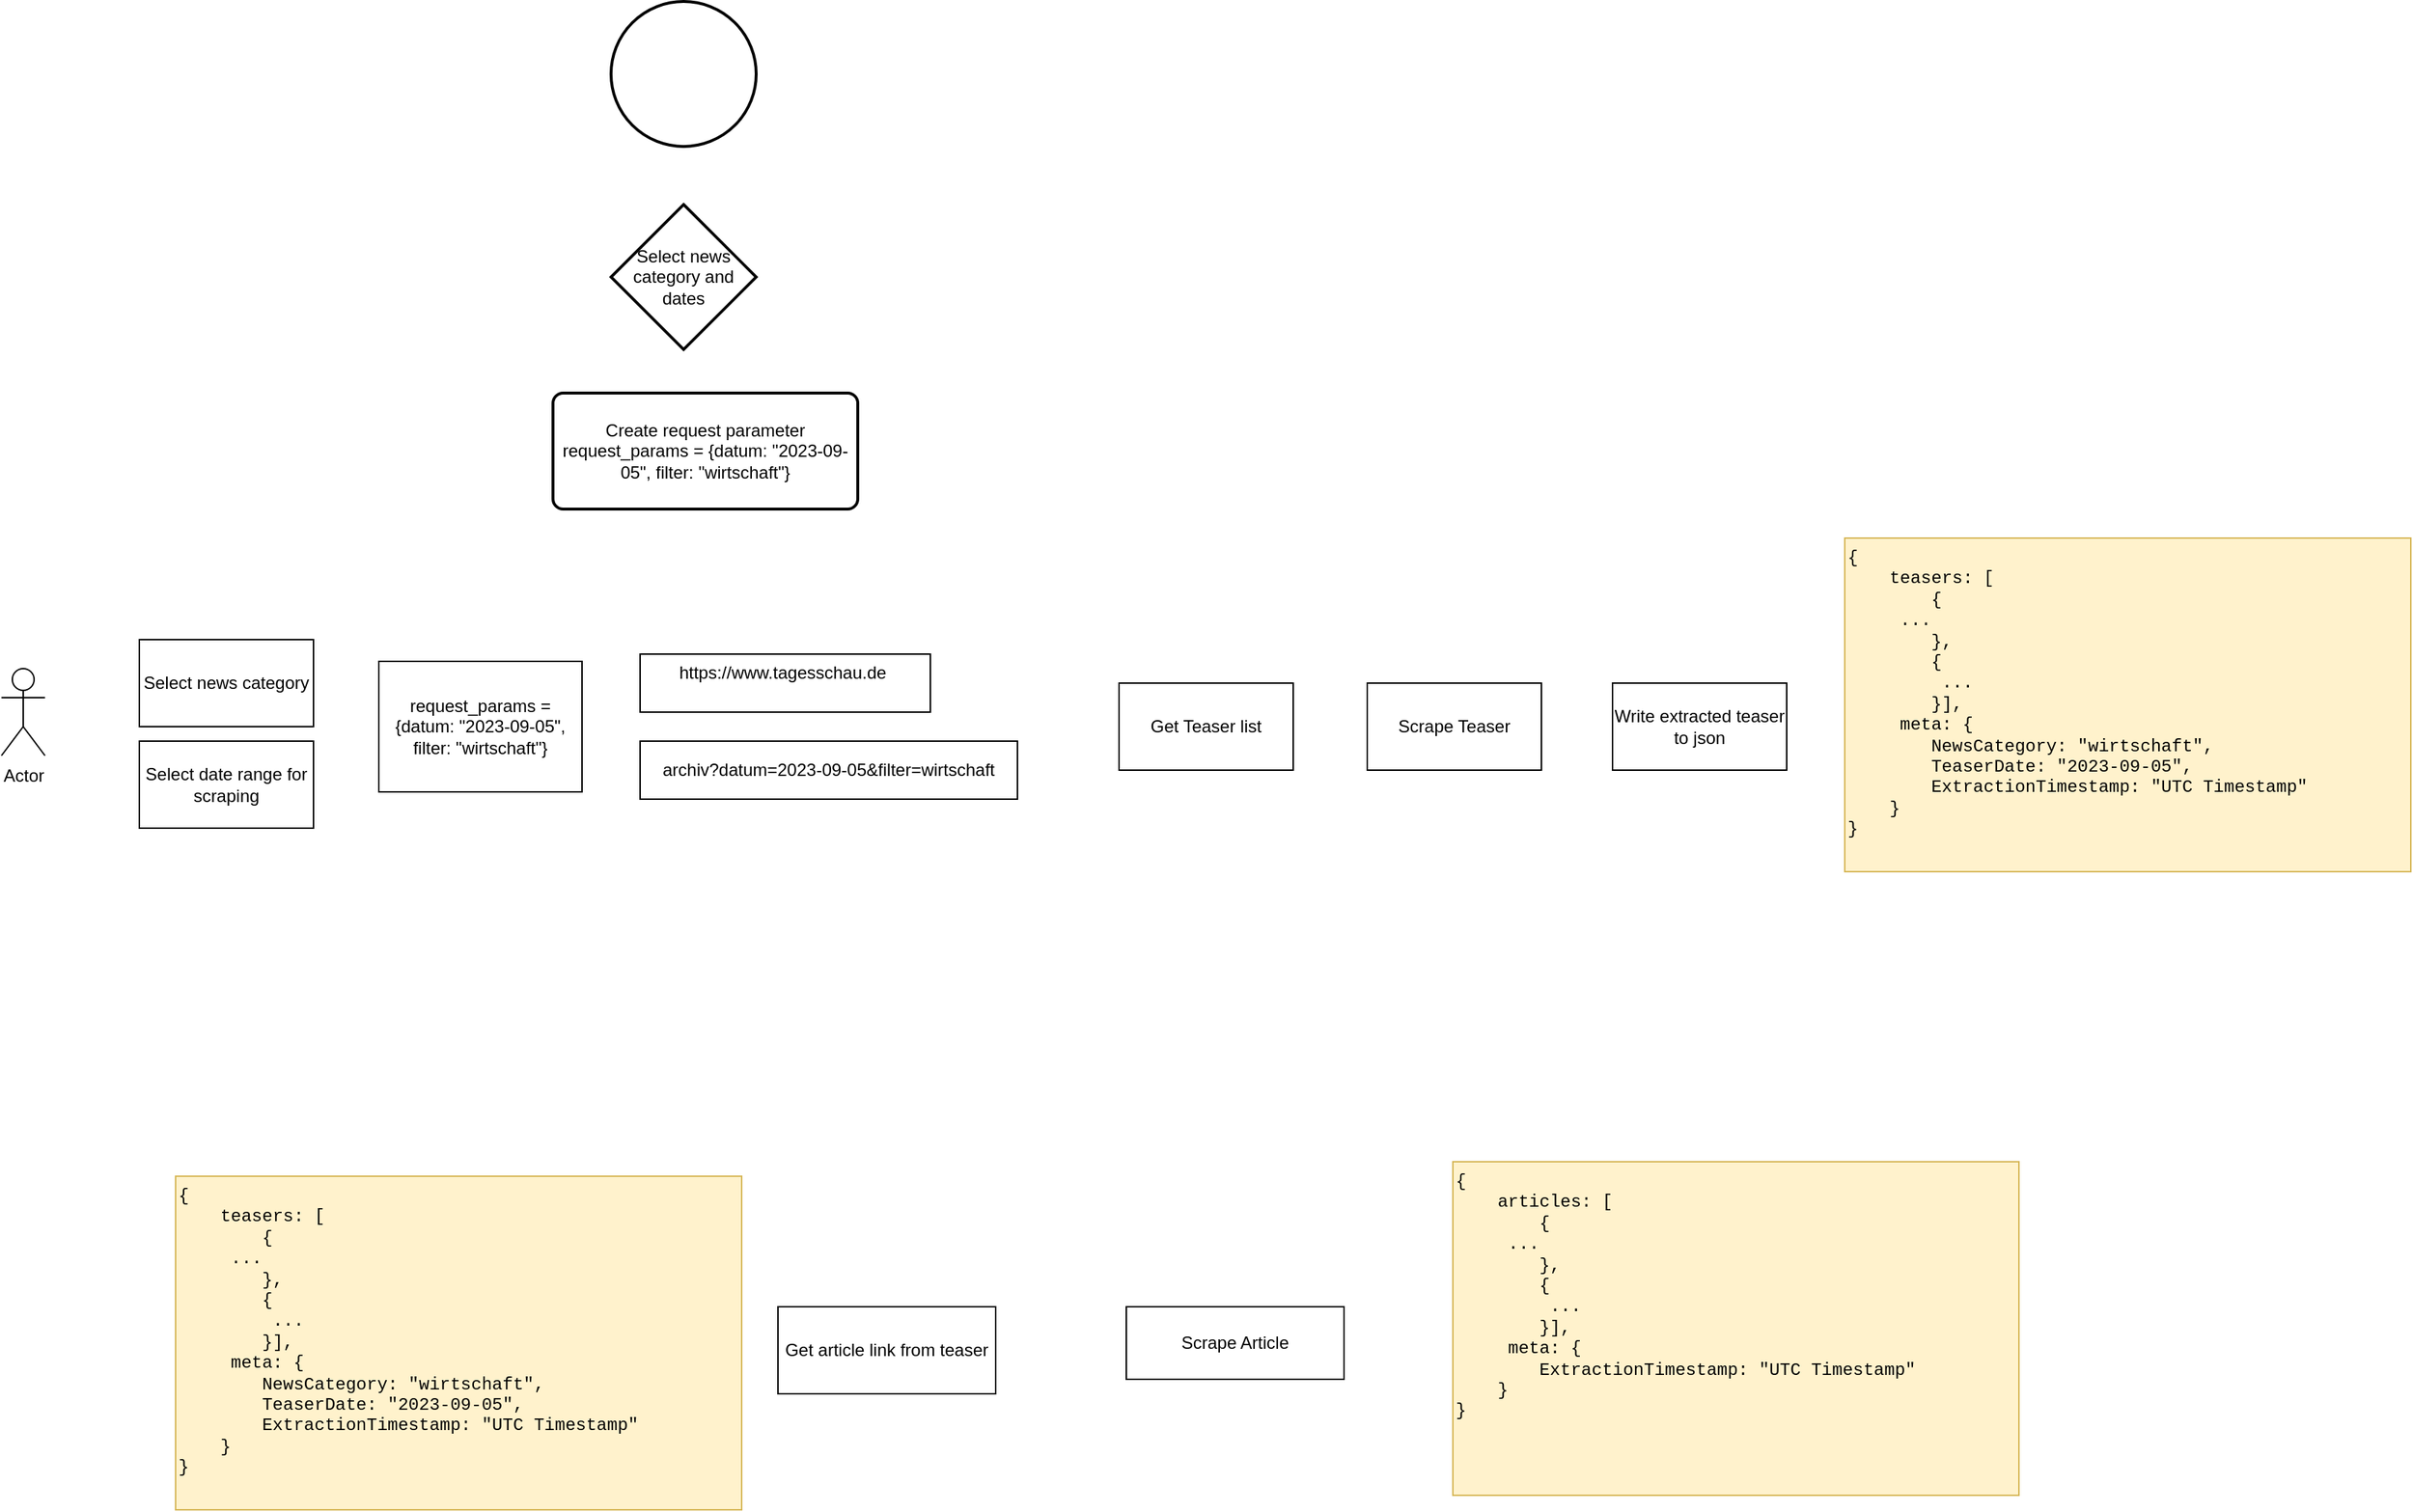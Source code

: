 <mxfile version="21.7.4" type="device">
  <diagram id="x1LKRyLEt5oqfdEL86XC" name="Page-1">
    <mxGraphModel dx="1939" dy="2545" grid="1" gridSize="10" guides="1" tooltips="1" connect="1" arrows="1" fold="1" page="1" pageScale="1" pageWidth="850" pageHeight="1100" background="none" math="0" shadow="0">
      <root>
        <mxCell id="0" />
        <mxCell id="1" parent="0" />
        <mxCell id="4" value="Scrape Article" style="rounded=0;whiteSpace=wrap;html=1;" parent="1" vertex="1">
          <mxGeometry x="855" y="170" width="150" height="50" as="geometry" />
        </mxCell>
        <mxCell id="12" value="&lt;span style=&quot;text-align: left;&quot;&gt;https://www.tagesschau.de&lt;/span&gt;&lt;span style=&quot;background-color: initial; text-align: left;&quot;&gt;&amp;nbsp;&lt;/span&gt;&lt;span style=&quot;text-align: left;&quot;&gt;&lt;br&gt;&lt;/span&gt;&lt;span style=&quot;color: rgba(0, 0, 0, 0); font-family: monospace; font-size: 0px; text-align: start;&quot;&gt;%3CmxGraphModel%3E%3Croot%3E%3CmxCell%20id%3D%220%22%2F%3E%3CmxCell%20id%3D%221%22%20parent%3D%220%22%2F%3E%3CmxCell%20id%3D%222%22%20value%3D%22%26lt%3Bdiv%20style%3D%26quot%3Btext-align%3A%20left%3B%26quot%3B%26gt%3B%26lt%3Bspan%20style%3D%26quot%3Bbackground-color%3A%20initial%3B%26quot%3B%26gt%3Bhttps%3A%2F%2Fwww.tagesschau.de%2Farchiv%3Fdatum%3D2023-09-05%26amp%3Bamp%3Bfilter%3Dwirtschaft%26lt%3B%2Fspan%26gt%3B%26lt%3B%2Fdiv%26gt%3B%22%20style%3D%22rounded%3D0%3BwhiteSpace%3Dwrap%3Bhtml%3D1%3B%22%20vertex%3D%221%22%20parent%3D%221%22%3E%3CmxGeometry%20x%3D%2210%22%20y%3D%22210%22%20width%3D%22460%22%20height%3D%2250%22%20as%3D%22geometry%22%2F%3E%3C%2FmxCell%3E%3C%2Froot%3E%3C%2FmxGraphModel%3&lt;/span&gt;" style="rounded=0;whiteSpace=wrap;html=1;" parent="1" vertex="1">
          <mxGeometry x="520" y="-280" width="200" height="40" as="geometry" />
        </mxCell>
        <mxCell id="13" value="&lt;span style=&quot;text-align: left;&quot;&gt;archiv?datum=2023-09-05&amp;amp;filter=wirtschaft&lt;/span&gt;" style="rounded=0;whiteSpace=wrap;html=1;" parent="1" vertex="1">
          <mxGeometry x="520" y="-220" width="260" height="40" as="geometry" />
        </mxCell>
        <mxCell id="17" value="Select date range for scraping" style="rounded=0;whiteSpace=wrap;html=1;" parent="1" vertex="1">
          <mxGeometry x="175" y="-220" width="120" height="60" as="geometry" />
        </mxCell>
        <mxCell id="22" value="Select news category" style="rounded=0;whiteSpace=wrap;html=1;" parent="1" vertex="1">
          <mxGeometry x="175" y="-290" width="120" height="60" as="geometry" />
        </mxCell>
        <mxCell id="23" value="request_params = {datum: &quot;2023-09-05&quot;, filter: &quot;wirtschaft&quot;}" style="rounded=0;whiteSpace=wrap;html=1;" parent="1" vertex="1">
          <mxGeometry x="340" y="-275" width="140" height="90" as="geometry" />
        </mxCell>
        <mxCell id="QUXyhxjU3RdzIYIriJQ2-24" value="Actor" style="shape=umlActor;verticalLabelPosition=bottom;verticalAlign=top;html=1;outlineConnect=0;" vertex="1" parent="1">
          <mxGeometry x="80" y="-270" width="30" height="60" as="geometry" />
        </mxCell>
        <mxCell id="QUXyhxjU3RdzIYIriJQ2-27" value="Get Teaser list" style="rounded=0;whiteSpace=wrap;html=1;" vertex="1" parent="1">
          <mxGeometry x="850" y="-260" width="120" height="60" as="geometry" />
        </mxCell>
        <mxCell id="QUXyhxjU3RdzIYIriJQ2-28" value="Scrape Teaser" style="rounded=0;whiteSpace=wrap;html=1;" vertex="1" parent="1">
          <mxGeometry x="1021" y="-260" width="120" height="60" as="geometry" />
        </mxCell>
        <mxCell id="QUXyhxjU3RdzIYIriJQ2-29" value="Write extracted teaser to json" style="rounded=0;whiteSpace=wrap;html=1;" vertex="1" parent="1">
          <mxGeometry x="1190" y="-260" width="120" height="60" as="geometry" />
        </mxCell>
        <mxCell id="QUXyhxjU3RdzIYIriJQ2-30" value="{&lt;br&gt;&lt;span style=&quot;&quot;&gt;&lt;span style=&quot;&quot;&gt;&amp;nbsp;&amp;nbsp;&amp;nbsp;&amp;nbsp;&lt;/span&gt;&lt;/span&gt;teasers: [&lt;br&gt;&lt;span style=&quot;&quot;&gt;&lt;span style=&quot;&quot;&gt;&amp;nbsp;&amp;nbsp;&amp;nbsp;&amp;nbsp;&lt;/span&gt;&lt;/span&gt;&lt;span style=&quot;&quot;&gt;&lt;span style=&quot;&quot;&gt;&amp;nbsp;&amp;nbsp;&amp;nbsp;&amp;nbsp;&lt;/span&gt;&lt;/span&gt;{&lt;br&gt;&lt;span style=&quot;&quot;&gt;&lt;span style=&quot;&quot;&gt;&lt;span style=&quot;&quot;&gt;&lt;span style=&quot;white-space: pre;&quot;&gt;&amp;nbsp;&amp;nbsp;&amp;nbsp;&amp;nbsp;&lt;/span&gt;&lt;/span&gt;  &lt;/span&gt;&lt;/span&gt;...&lt;span style=&quot;&quot;&gt;&lt;span style=&quot;&quot;&gt;&amp;nbsp;&amp;nbsp;&amp;nbsp;&amp;nbsp;&lt;/span&gt;&lt;/span&gt;&lt;br&gt;&lt;span style=&quot;&quot;&gt;&lt;span style=&quot;&quot;&gt;&amp;nbsp;&amp;nbsp;&amp;nbsp;&amp;nbsp;&lt;/span&gt;&lt;/span&gt;&lt;span style=&quot;&quot;&gt;&lt;span style=&quot;&quot;&gt;&amp;nbsp;&amp;nbsp;&amp;nbsp;&amp;nbsp;&lt;/span&gt;&lt;/span&gt;},&lt;br&gt;&#x9;&lt;span style=&quot;border-color: var(--border-color);&quot;&gt;&lt;span style=&quot;&quot;&gt;&amp;nbsp;&amp;nbsp;&amp;nbsp;&amp;nbsp;&lt;span style=&quot;&quot;&gt;&lt;span style=&quot;white-space: pre;&quot;&gt;&amp;nbsp;&amp;nbsp;&amp;nbsp;&amp;nbsp;&lt;/span&gt;&lt;/span&gt;&lt;/span&gt;&lt;/span&gt;{&lt;br style=&quot;border-color: var(--border-color);&quot;&gt;&lt;span style=&quot;border-color: var(--border-color);&quot;&gt;&lt;span style=&quot;&quot;&gt;&amp;nbsp;&amp;nbsp;&amp;nbsp;&amp;nbsp;&lt;/span&gt;&lt;/span&gt;&lt;span style=&quot;border-color: var(--border-color);&quot;&gt;&lt;span style=&quot;&quot;&gt;&amp;nbsp;&amp;nbsp;&amp;nbsp;&amp;nbsp;  &lt;/span&gt;&lt;/span&gt;...&lt;span style=&quot;border-color: var(--border-color);&quot;&gt;&lt;span style=&quot;&quot;&gt;&amp;nbsp;&amp;nbsp;&amp;nbsp;&amp;nbsp;&lt;/span&gt;&lt;/span&gt;&lt;br style=&quot;border-color: var(--border-color);&quot;&gt;&lt;span style=&quot;border-color: var(--border-color);&quot;&gt;&lt;span style=&quot;&quot;&gt;&amp;nbsp;&amp;nbsp;&amp;nbsp;&amp;nbsp;&lt;/span&gt;&lt;/span&gt;&lt;span style=&quot;border-color: var(--border-color);&quot;&gt;&lt;span style=&quot;&quot;&gt;&amp;nbsp;&amp;nbsp;&amp;nbsp;&amp;nbsp;&lt;/span&gt;&lt;/span&gt;}],&lt;br&gt;&amp;nbsp; &amp;nbsp; &amp;nbsp;meta:&amp;nbsp;{&lt;br&gt;&lt;span style=&quot;&quot;&gt;&lt;span style=&quot;white-space: pre;&quot;&gt;&lt;span style=&quot;white-space: pre;&quot;&gt;&#x9;&lt;/span&gt;&lt;/span&gt;&lt;/span&gt;NewsCategory: &quot;wirtschaft&quot;,&lt;br&gt;&lt;span style=&quot;&quot;&gt;&lt;span style=&quot;white-space: pre;&quot;&gt;&lt;span style=&quot;white-space: pre;&quot;&gt;&#x9;&lt;/span&gt;&lt;/span&gt;&lt;/span&gt;TeaserDate: &quot;2023-09-05&quot;,&lt;br&gt;&#x9;&lt;span style=&quot;white-space: pre;&quot;&gt;&#x9;&lt;/span&gt;ExtractionTimestamp: &quot;UTC Timestamp&quot;&lt;br&gt;&lt;span style=&quot;&quot;&gt;&lt;span style=&quot;white-space: pre;&quot;&gt;&amp;nbsp;&amp;nbsp;&amp;nbsp;&amp;nbsp;&lt;/span&gt;&lt;/span&gt;}&lt;br&gt;}" style="rounded=0;whiteSpace=wrap;html=1;align=left;fillColor=#fff2cc;strokeColor=#d6b656;horizontal=1;labelPosition=center;verticalLabelPosition=middle;verticalAlign=top;fontFamily=Courier New;" vertex="1" parent="1">
          <mxGeometry x="1350" y="-360" width="390" height="230" as="geometry" />
        </mxCell>
        <mxCell id="QUXyhxjU3RdzIYIriJQ2-31" value="{&lt;br&gt;&lt;span style=&quot;&quot;&gt;&lt;span style=&quot;&quot;&gt;&amp;nbsp;&amp;nbsp;&amp;nbsp;&amp;nbsp;&lt;/span&gt;&lt;/span&gt;teasers: [&lt;br&gt;&lt;span style=&quot;&quot;&gt;&lt;span style=&quot;&quot;&gt;&amp;nbsp;&amp;nbsp;&amp;nbsp;&amp;nbsp;&lt;/span&gt;&lt;/span&gt;&lt;span style=&quot;&quot;&gt;&lt;span style=&quot;&quot;&gt;&amp;nbsp;&amp;nbsp;&amp;nbsp;&amp;nbsp;&lt;/span&gt;&lt;/span&gt;{&lt;br&gt;&lt;span style=&quot;&quot;&gt;&lt;span style=&quot;&quot;&gt;&lt;span style=&quot;&quot;&gt;&lt;span style=&quot;white-space: pre;&quot;&gt;&amp;nbsp;&amp;nbsp;&amp;nbsp;&amp;nbsp;&lt;/span&gt;&lt;/span&gt;  &lt;/span&gt;&lt;/span&gt;...&lt;span style=&quot;&quot;&gt;&lt;span style=&quot;&quot;&gt;&amp;nbsp;&amp;nbsp;&amp;nbsp;&amp;nbsp;&lt;/span&gt;&lt;/span&gt;&lt;br&gt;&lt;span style=&quot;&quot;&gt;&lt;span style=&quot;&quot;&gt;&amp;nbsp;&amp;nbsp;&amp;nbsp;&amp;nbsp;&lt;/span&gt;&lt;/span&gt;&lt;span style=&quot;&quot;&gt;&lt;span style=&quot;&quot;&gt;&amp;nbsp;&amp;nbsp;&amp;nbsp;&amp;nbsp;&lt;/span&gt;&lt;/span&gt;},&lt;br&gt;&#x9;&lt;span style=&quot;border-color: var(--border-color);&quot;&gt;&lt;span style=&quot;&quot;&gt;&amp;nbsp;&amp;nbsp;&amp;nbsp;&amp;nbsp;&lt;span style=&quot;&quot;&gt;&lt;span style=&quot;white-space: pre;&quot;&gt;&amp;nbsp;&amp;nbsp;&amp;nbsp;&amp;nbsp;&lt;/span&gt;&lt;/span&gt;&lt;/span&gt;&lt;/span&gt;{&lt;br style=&quot;border-color: var(--border-color);&quot;&gt;&lt;span style=&quot;border-color: var(--border-color);&quot;&gt;&lt;span style=&quot;&quot;&gt;&amp;nbsp;&amp;nbsp;&amp;nbsp;&amp;nbsp;&lt;/span&gt;&lt;/span&gt;&lt;span style=&quot;border-color: var(--border-color);&quot;&gt;&lt;span style=&quot;&quot;&gt;&amp;nbsp;&amp;nbsp;&amp;nbsp;&amp;nbsp;  &lt;/span&gt;&lt;/span&gt;...&lt;span style=&quot;border-color: var(--border-color);&quot;&gt;&lt;span style=&quot;&quot;&gt;&amp;nbsp;&amp;nbsp;&amp;nbsp;&amp;nbsp;&lt;/span&gt;&lt;/span&gt;&lt;br style=&quot;border-color: var(--border-color);&quot;&gt;&lt;span style=&quot;border-color: var(--border-color);&quot;&gt;&lt;span style=&quot;&quot;&gt;&amp;nbsp;&amp;nbsp;&amp;nbsp;&amp;nbsp;&lt;/span&gt;&lt;/span&gt;&lt;span style=&quot;border-color: var(--border-color);&quot;&gt;&lt;span style=&quot;&quot;&gt;&amp;nbsp;&amp;nbsp;&amp;nbsp;&amp;nbsp;&lt;/span&gt;&lt;/span&gt;}],&lt;br&gt;&amp;nbsp; &amp;nbsp; &amp;nbsp;meta:&amp;nbsp;{&lt;br&gt;&lt;span style=&quot;&quot;&gt;&lt;span style=&quot;white-space: pre;&quot;&gt;&lt;span style=&quot;white-space: pre;&quot;&gt;&#x9;&lt;/span&gt;&lt;/span&gt;&lt;/span&gt;NewsCategory: &quot;wirtschaft&quot;,&lt;br&gt;&lt;span style=&quot;&quot;&gt;&lt;span style=&quot;white-space: pre;&quot;&gt;&lt;span style=&quot;white-space: pre;&quot;&gt;&#x9;&lt;/span&gt;&lt;/span&gt;&lt;/span&gt;TeaserDate: &quot;2023-09-05&quot;,&lt;br&gt;&#x9;&lt;span style=&quot;white-space: pre;&quot;&gt;&#x9;&lt;/span&gt;ExtractionTimestamp: &quot;UTC Timestamp&quot;&lt;br&gt;&lt;span style=&quot;&quot;&gt;&lt;span style=&quot;white-space: pre;&quot;&gt;&amp;nbsp;&amp;nbsp;&amp;nbsp;&amp;nbsp;&lt;/span&gt;&lt;/span&gt;}&lt;br&gt;}" style="rounded=0;whiteSpace=wrap;html=1;align=left;fillColor=#fff2cc;strokeColor=#d6b656;horizontal=1;labelPosition=center;verticalLabelPosition=middle;verticalAlign=top;fontFamily=Courier New;" vertex="1" parent="1">
          <mxGeometry x="200" y="80" width="390" height="230" as="geometry" />
        </mxCell>
        <mxCell id="QUXyhxjU3RdzIYIriJQ2-32" value="Get article link from teaser" style="rounded=0;whiteSpace=wrap;html=1;" vertex="1" parent="1">
          <mxGeometry x="615" y="170" width="150" height="60" as="geometry" />
        </mxCell>
        <mxCell id="QUXyhxjU3RdzIYIriJQ2-33" value="{&lt;br&gt;&lt;span style=&quot;&quot;&gt;&lt;span style=&quot;&quot;&gt;&amp;nbsp;&amp;nbsp;&amp;nbsp;&amp;nbsp;&lt;/span&gt;&lt;/span&gt;articles: [&lt;br&gt;&lt;span style=&quot;&quot;&gt;&lt;span style=&quot;&quot;&gt;&amp;nbsp;&amp;nbsp;&amp;nbsp;&amp;nbsp;&lt;/span&gt;&lt;/span&gt;&lt;span style=&quot;&quot;&gt;&lt;span style=&quot;&quot;&gt;&amp;nbsp;&amp;nbsp;&amp;nbsp;&amp;nbsp;&lt;/span&gt;&lt;/span&gt;{&lt;br&gt;&lt;span style=&quot;&quot;&gt;&lt;span style=&quot;&quot;&gt;&lt;span style=&quot;&quot;&gt;&lt;span style=&quot;white-space: pre;&quot;&gt;&amp;nbsp;&amp;nbsp;&amp;nbsp;&amp;nbsp;&lt;/span&gt;&lt;/span&gt;  &lt;/span&gt;&lt;/span&gt;...&lt;span style=&quot;&quot;&gt;&lt;span style=&quot;&quot;&gt;&amp;nbsp;&amp;nbsp;&amp;nbsp;&amp;nbsp;&lt;/span&gt;&lt;/span&gt;&lt;br&gt;&lt;span style=&quot;&quot;&gt;&lt;span style=&quot;&quot;&gt;&amp;nbsp;&amp;nbsp;&amp;nbsp;&amp;nbsp;&lt;/span&gt;&lt;/span&gt;&lt;span style=&quot;&quot;&gt;&lt;span style=&quot;&quot;&gt;&amp;nbsp;&amp;nbsp;&amp;nbsp;&amp;nbsp;&lt;/span&gt;&lt;/span&gt;},&lt;br&gt;&#x9;&lt;span style=&quot;border-color: var(--border-color);&quot;&gt;&lt;span style=&quot;&quot;&gt;&amp;nbsp;&amp;nbsp;&amp;nbsp;&amp;nbsp;&lt;span style=&quot;&quot;&gt;&lt;span style=&quot;white-space: pre;&quot;&gt;&amp;nbsp;&amp;nbsp;&amp;nbsp;&amp;nbsp;&lt;/span&gt;&lt;/span&gt;&lt;/span&gt;&lt;/span&gt;{&lt;br style=&quot;border-color: var(--border-color);&quot;&gt;&lt;span style=&quot;border-color: var(--border-color);&quot;&gt;&lt;span style=&quot;&quot;&gt;&amp;nbsp;&amp;nbsp;&amp;nbsp;&amp;nbsp;&lt;/span&gt;&lt;/span&gt;&lt;span style=&quot;border-color: var(--border-color);&quot;&gt;&lt;span style=&quot;&quot;&gt;&amp;nbsp;&amp;nbsp;&amp;nbsp;&amp;nbsp;  &lt;/span&gt;&lt;/span&gt;...&lt;span style=&quot;border-color: var(--border-color);&quot;&gt;&lt;span style=&quot;&quot;&gt;&amp;nbsp;&amp;nbsp;&amp;nbsp;&amp;nbsp;&lt;/span&gt;&lt;/span&gt;&lt;br style=&quot;border-color: var(--border-color);&quot;&gt;&lt;span style=&quot;border-color: var(--border-color);&quot;&gt;&lt;span style=&quot;&quot;&gt;&amp;nbsp;&amp;nbsp;&amp;nbsp;&amp;nbsp;&lt;/span&gt;&lt;/span&gt;&lt;span style=&quot;border-color: var(--border-color);&quot;&gt;&lt;span style=&quot;&quot;&gt;&amp;nbsp;&amp;nbsp;&amp;nbsp;&amp;nbsp;&lt;/span&gt;&lt;/span&gt;}],&lt;br&gt;&amp;nbsp; &amp;nbsp; &amp;nbsp;meta:&amp;nbsp;{&lt;br&gt;&#x9;&lt;span style=&quot;white-space: pre;&quot;&gt;&#x9;&lt;/span&gt;ExtractionTimestamp: &quot;UTC Timestamp&quot;&lt;br&gt;&lt;span style=&quot;&quot;&gt;&lt;span style=&quot;white-space: pre;&quot;&gt;&amp;nbsp;&amp;nbsp;&amp;nbsp;&amp;nbsp;&lt;/span&gt;&lt;/span&gt;}&lt;br&gt;}" style="rounded=0;whiteSpace=wrap;html=1;align=left;fillColor=#fff2cc;strokeColor=#d6b656;horizontal=1;labelPosition=center;verticalLabelPosition=middle;verticalAlign=top;fontFamily=Courier New;" vertex="1" parent="1">
          <mxGeometry x="1080" y="70" width="390" height="230" as="geometry" />
        </mxCell>
        <mxCell id="QUXyhxjU3RdzIYIriJQ2-34" value="" style="strokeWidth=2;html=1;shape=mxgraph.flowchart.start_2;whiteSpace=wrap;" vertex="1" parent="1">
          <mxGeometry x="500" y="-730" width="100" height="100" as="geometry" />
        </mxCell>
        <mxCell id="QUXyhxjU3RdzIYIriJQ2-35" value="Select news category and dates" style="strokeWidth=2;html=1;shape=mxgraph.flowchart.decision;whiteSpace=wrap;" vertex="1" parent="1">
          <mxGeometry x="500" y="-590" width="100" height="100" as="geometry" />
        </mxCell>
        <mxCell id="QUXyhxjU3RdzIYIriJQ2-36" value="Create request parameter&lt;br&gt;request_params = {datum: &quot;2023-09-05&quot;, filter: &quot;wirtschaft&quot;}" style="rounded=1;whiteSpace=wrap;html=1;absoluteArcSize=1;arcSize=14;strokeWidth=2;" vertex="1" parent="1">
          <mxGeometry x="460" y="-460" width="210" height="80" as="geometry" />
        </mxCell>
      </root>
    </mxGraphModel>
  </diagram>
</mxfile>
